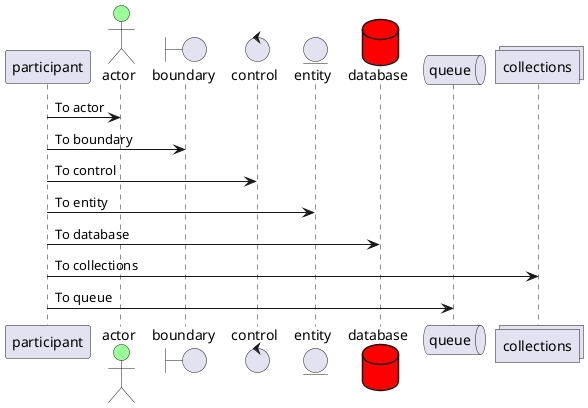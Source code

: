 @startuml
participant participant as Foo
actor       actor       as Foo1 #99FF99
boundary    boundary    as Foo2
control     control     as Foo3
entity      entity      as Foo4
database    database    as Foo5 #red
collections collections as Foo6 order 20
queue       queue       as Foo7 order 10
Foo -> Foo1 : To actor
Foo -> Foo2 : To boundary
Foo -> Foo3 : To control
Foo -> Foo4 : To entity
Foo -> Foo5 : To database
Foo -> Foo6 : To collections
Foo -> Foo7 : To queue
@enduml
